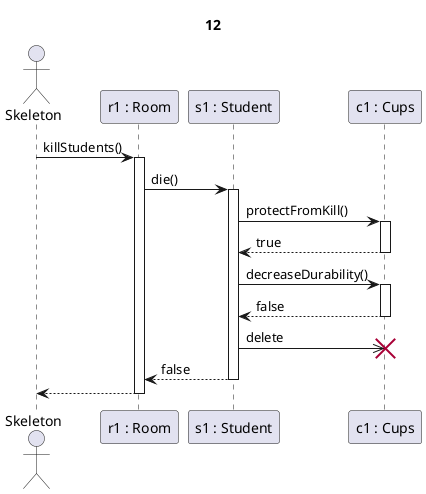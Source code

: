 @startuml Cups+lejár az idő

title 12

actor Skeleton as sk
participant "r1 : Room" as r
participant "s1 : Student" as s
participant "c1 : Cups" as c

sk->r ++: killStudents()

r -> s ++: die()

s->c ++: protectFromKill()
c-->s --: true

s->c ++: decreaseDurability()
c-->s --: false

s->>c !!: delete

s-->r --: false

r-->sk --:

@enduml
